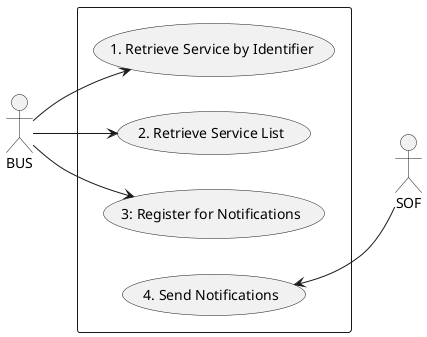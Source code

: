 @startuml

left to right direction
actor SOF
actor BUS

rectangle {
  BUS --> (1. Retrieve Service by Identifier)
  BUS --> (2. Retrieve Service List)
  BUS --> (3: Register for Notifications)
  (4. Send Notifications) <-- SOF
}
SOF -[hidden]up-> (1. Retrieve Service by Identifier)

@enduml

